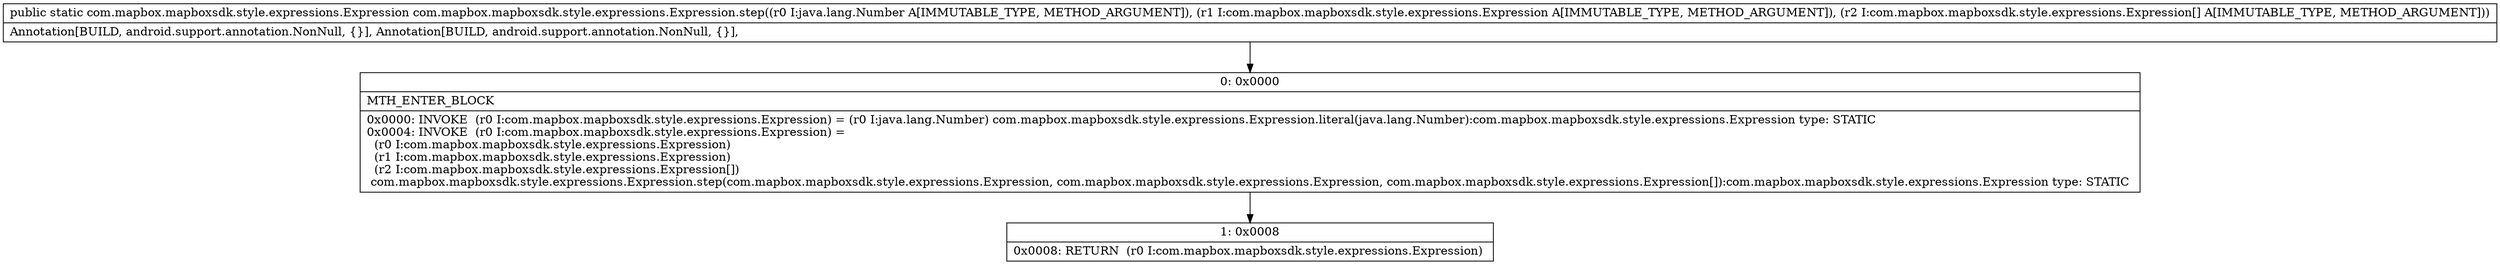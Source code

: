 digraph "CFG forcom.mapbox.mapboxsdk.style.expressions.Expression.step(Ljava\/lang\/Number;Lcom\/mapbox\/mapboxsdk\/style\/expressions\/Expression;[Lcom\/mapbox\/mapboxsdk\/style\/expressions\/Expression;)Lcom\/mapbox\/mapboxsdk\/style\/expressions\/Expression;" {
Node_0 [shape=record,label="{0\:\ 0x0000|MTH_ENTER_BLOCK\l|0x0000: INVOKE  (r0 I:com.mapbox.mapboxsdk.style.expressions.Expression) = (r0 I:java.lang.Number) com.mapbox.mapboxsdk.style.expressions.Expression.literal(java.lang.Number):com.mapbox.mapboxsdk.style.expressions.Expression type: STATIC \l0x0004: INVOKE  (r0 I:com.mapbox.mapboxsdk.style.expressions.Expression) = \l  (r0 I:com.mapbox.mapboxsdk.style.expressions.Expression)\l  (r1 I:com.mapbox.mapboxsdk.style.expressions.Expression)\l  (r2 I:com.mapbox.mapboxsdk.style.expressions.Expression[])\l com.mapbox.mapboxsdk.style.expressions.Expression.step(com.mapbox.mapboxsdk.style.expressions.Expression, com.mapbox.mapboxsdk.style.expressions.Expression, com.mapbox.mapboxsdk.style.expressions.Expression[]):com.mapbox.mapboxsdk.style.expressions.Expression type: STATIC \l}"];
Node_1 [shape=record,label="{1\:\ 0x0008|0x0008: RETURN  (r0 I:com.mapbox.mapboxsdk.style.expressions.Expression) \l}"];
MethodNode[shape=record,label="{public static com.mapbox.mapboxsdk.style.expressions.Expression com.mapbox.mapboxsdk.style.expressions.Expression.step((r0 I:java.lang.Number A[IMMUTABLE_TYPE, METHOD_ARGUMENT]), (r1 I:com.mapbox.mapboxsdk.style.expressions.Expression A[IMMUTABLE_TYPE, METHOD_ARGUMENT]), (r2 I:com.mapbox.mapboxsdk.style.expressions.Expression[] A[IMMUTABLE_TYPE, METHOD_ARGUMENT]))  | Annotation[BUILD, android.support.annotation.NonNull, \{\}], Annotation[BUILD, android.support.annotation.NonNull, \{\}], \l}"];
MethodNode -> Node_0;
Node_0 -> Node_1;
}

